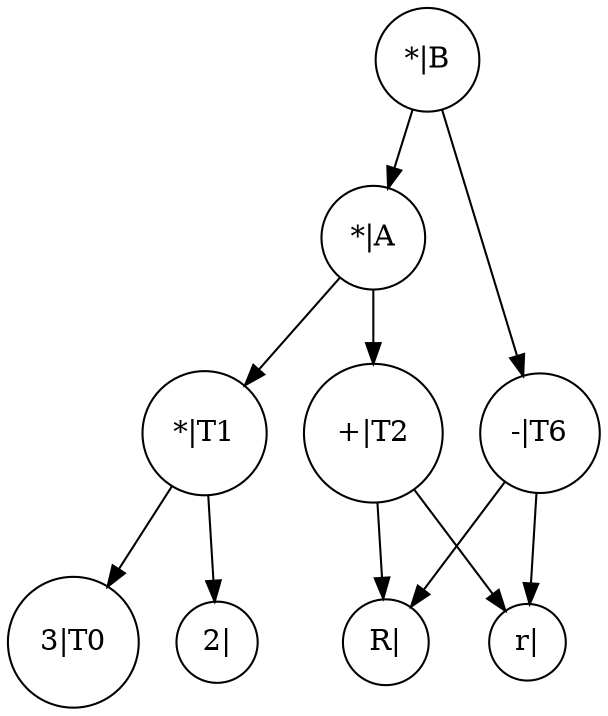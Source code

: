 // comment
digraph "./DAG/visible" {
	node [color=black shape=circle size="20,5"]
	1 [label="3|T0"]
	2 [label="2|"]
	3 [label="*|T1"]
	4 [label="R|"]
	5 [label="r|"]
	6 [label="+|T2"]
	7 [label="*|A"]
	8 [label="-|T6"]
	9 [label="*|B"]
	3 -> 1
	3 -> 2
	6 -> 5
	6 -> 4
	7 -> 6
	7 -> 3
	8 -> 5
	8 -> 4
	9 -> 8
	9 -> 7
}
